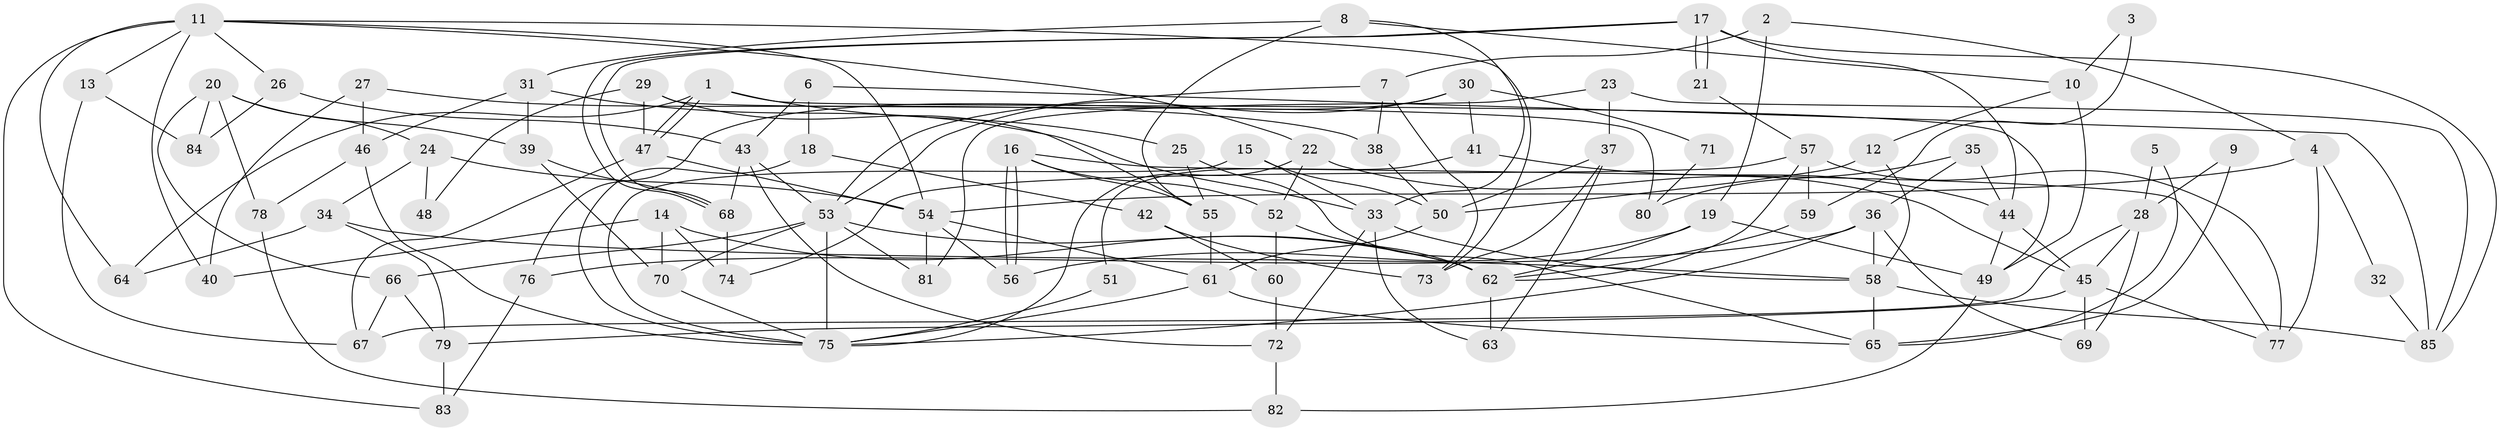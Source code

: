 // coarse degree distribution, {4: 0.1568627450980392, 5: 0.1568627450980392, 2: 0.0784313725490196, 3: 0.3137254901960784, 11: 0.0196078431372549, 7: 0.11764705882352941, 14: 0.0392156862745098, 9: 0.0196078431372549, 8: 0.058823529411764705, 6: 0.0392156862745098}
// Generated by graph-tools (version 1.1) at 2025/18/03/04/25 18:18:45]
// undirected, 85 vertices, 170 edges
graph export_dot {
graph [start="1"]
  node [color=gray90,style=filled];
  1;
  2;
  3;
  4;
  5;
  6;
  7;
  8;
  9;
  10;
  11;
  12;
  13;
  14;
  15;
  16;
  17;
  18;
  19;
  20;
  21;
  22;
  23;
  24;
  25;
  26;
  27;
  28;
  29;
  30;
  31;
  32;
  33;
  34;
  35;
  36;
  37;
  38;
  39;
  40;
  41;
  42;
  43;
  44;
  45;
  46;
  47;
  48;
  49;
  50;
  51;
  52;
  53;
  54;
  55;
  56;
  57;
  58;
  59;
  60;
  61;
  62;
  63;
  64;
  65;
  66;
  67;
  68;
  69;
  70;
  71;
  72;
  73;
  74;
  75;
  76;
  77;
  78;
  79;
  80;
  81;
  82;
  83;
  84;
  85;
  1 -- 47;
  1 -- 47;
  1 -- 49;
  1 -- 25;
  1 -- 64;
  2 -- 19;
  2 -- 4;
  2 -- 7;
  3 -- 10;
  3 -- 59;
  4 -- 77;
  4 -- 54;
  4 -- 32;
  5 -- 28;
  5 -- 65;
  6 -- 85;
  6 -- 18;
  6 -- 43;
  7 -- 53;
  7 -- 38;
  7 -- 73;
  8 -- 55;
  8 -- 31;
  8 -- 10;
  8 -- 33;
  9 -- 65;
  9 -- 28;
  10 -- 12;
  10 -- 49;
  11 -- 22;
  11 -- 40;
  11 -- 13;
  11 -- 26;
  11 -- 54;
  11 -- 64;
  11 -- 73;
  11 -- 83;
  12 -- 58;
  12 -- 50;
  13 -- 84;
  13 -- 67;
  14 -- 62;
  14 -- 70;
  14 -- 40;
  14 -- 74;
  15 -- 75;
  15 -- 33;
  15 -- 50;
  16 -- 56;
  16 -- 56;
  16 -- 52;
  16 -- 55;
  16 -- 77;
  17 -- 21;
  17 -- 21;
  17 -- 68;
  17 -- 68;
  17 -- 44;
  17 -- 85;
  18 -- 42;
  18 -- 75;
  19 -- 62;
  19 -- 56;
  19 -- 49;
  20 -- 24;
  20 -- 66;
  20 -- 39;
  20 -- 78;
  20 -- 84;
  21 -- 57;
  22 -- 75;
  22 -- 45;
  22 -- 52;
  23 -- 37;
  23 -- 85;
  23 -- 81;
  24 -- 34;
  24 -- 54;
  24 -- 48;
  25 -- 65;
  25 -- 55;
  26 -- 43;
  26 -- 84;
  27 -- 38;
  27 -- 46;
  27 -- 40;
  28 -- 45;
  28 -- 67;
  28 -- 69;
  29 -- 55;
  29 -- 47;
  29 -- 48;
  29 -- 80;
  30 -- 76;
  30 -- 53;
  30 -- 41;
  30 -- 71;
  31 -- 39;
  31 -- 33;
  31 -- 46;
  32 -- 85;
  33 -- 72;
  33 -- 58;
  33 -- 63;
  34 -- 58;
  34 -- 64;
  34 -- 79;
  35 -- 44;
  35 -- 36;
  35 -- 80;
  36 -- 69;
  36 -- 75;
  36 -- 58;
  36 -- 76;
  37 -- 73;
  37 -- 50;
  37 -- 63;
  38 -- 50;
  39 -- 68;
  39 -- 70;
  41 -- 44;
  41 -- 51;
  42 -- 73;
  42 -- 60;
  43 -- 53;
  43 -- 68;
  43 -- 72;
  44 -- 49;
  44 -- 45;
  45 -- 79;
  45 -- 69;
  45 -- 77;
  46 -- 75;
  46 -- 78;
  47 -- 54;
  47 -- 67;
  49 -- 82;
  50 -- 61;
  51 -- 75;
  52 -- 62;
  52 -- 60;
  53 -- 62;
  53 -- 70;
  53 -- 66;
  53 -- 75;
  53 -- 81;
  54 -- 81;
  54 -- 56;
  54 -- 61;
  55 -- 61;
  57 -- 74;
  57 -- 77;
  57 -- 59;
  57 -- 62;
  58 -- 65;
  58 -- 85;
  59 -- 62;
  60 -- 72;
  61 -- 65;
  61 -- 75;
  62 -- 63;
  66 -- 67;
  66 -- 79;
  68 -- 74;
  70 -- 75;
  71 -- 80;
  72 -- 82;
  76 -- 83;
  78 -- 82;
  79 -- 83;
}
